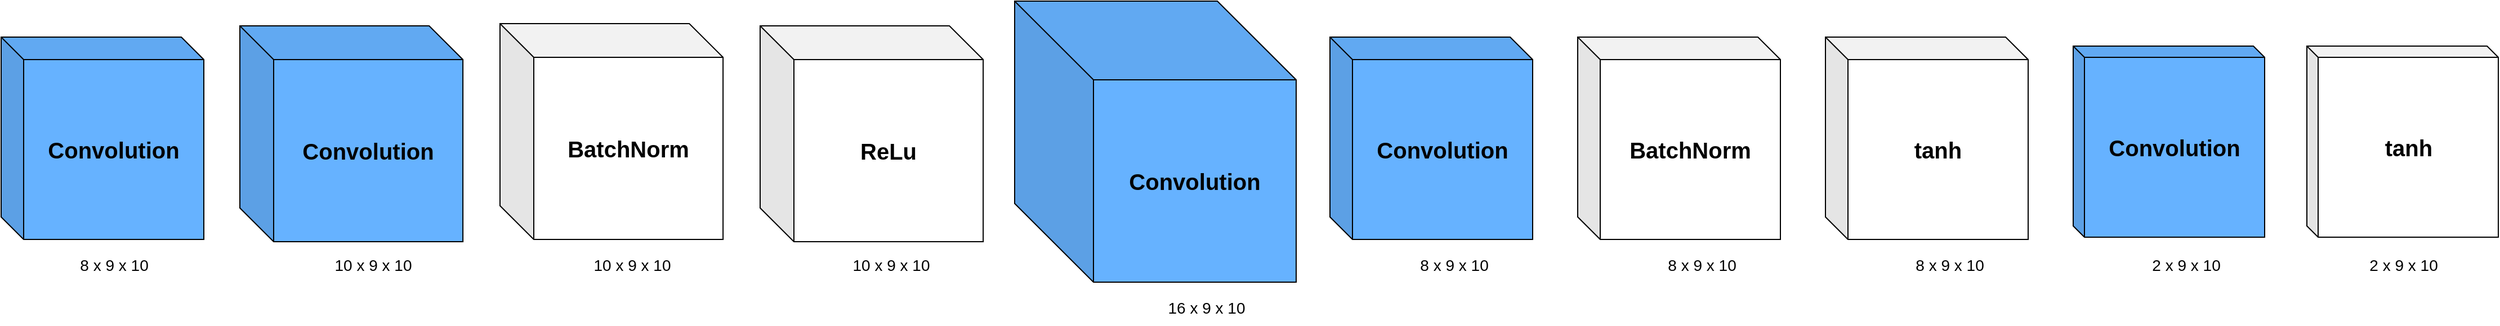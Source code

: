 <mxfile version="24.0.9" type="github">
  <diagram name="第 1 页" id="sJzgkV0ZMwXedAQlz2ua">
    <mxGraphModel dx="1434" dy="746" grid="1" gridSize="10" guides="1" tooltips="1" connect="1" arrows="1" fold="1" page="1" pageScale="1" pageWidth="827" pageHeight="1169" math="0" shadow="0">
      <root>
        <mxCell id="0" />
        <mxCell id="1" parent="0" />
        <mxCell id="B3VsUosxoPBajxxaBg3H-2" value="Convolution" style="shape=cube;whiteSpace=wrap;html=1;boundedLbl=1;backgroundOutline=1;darkOpacity=0.05;darkOpacity2=0.1;direction=east;rotation=0;flipV=0;flipH=0;size=20;fontSize=20;fontStyle=1;fillColor=#66B2FF;" vertex="1" parent="1">
          <mxGeometry x="20" y="560" width="180" height="180" as="geometry" />
        </mxCell>
        <mxCell id="B3VsUosxoPBajxxaBg3H-3" value="Convolution" style="shape=cube;whiteSpace=wrap;html=1;boundedLbl=1;backgroundOutline=1;darkOpacity=0.05;darkOpacity2=0.1;direction=east;rotation=0;flipV=0;flipH=0;size=30;fontSize=20;fontStyle=1;fillColor=#66B2FF;" vertex="1" parent="1">
          <mxGeometry x="232" y="550" width="198.06" height="192" as="geometry" />
        </mxCell>
        <mxCell id="B3VsUosxoPBajxxaBg3H-6" value="Convolution" style="shape=cube;whiteSpace=wrap;html=1;boundedLbl=1;backgroundOutline=1;darkOpacity=0.05;darkOpacity2=0.1;direction=east;rotation=0;flipV=0;flipH=0;size=70;fontSize=20;fontStyle=1;fillColor=#66B2FF;" vertex="1" parent="1">
          <mxGeometry x="920" y="528" width="250" height="250" as="geometry" />
        </mxCell>
        <mxCell id="B3VsUosxoPBajxxaBg3H-7" value="8 x 9 x 10" style="text;html=1;align=center;verticalAlign=middle;resizable=0;points=[];autosize=1;strokeColor=none;fillColor=none;fontSize=14;" vertex="1" parent="1">
          <mxGeometry x="80" y="748" width="80" height="30" as="geometry" />
        </mxCell>
        <mxCell id="B3VsUosxoPBajxxaBg3H-8" value="Convolution" style="shape=cube;whiteSpace=wrap;html=1;boundedLbl=1;backgroundOutline=1;darkOpacity=0.05;darkOpacity2=0.1;direction=east;rotation=0;flipV=0;flipH=0;fontSize=20;fontStyle=1;fillColor=#66B2FF;" vertex="1" parent="1">
          <mxGeometry x="1200" y="560" width="180" height="180" as="geometry" />
        </mxCell>
        <mxCell id="B3VsUosxoPBajxxaBg3H-9" value="BatchNorm" style="shape=cube;whiteSpace=wrap;html=1;boundedLbl=1;backgroundOutline=1;darkOpacity=0.05;darkOpacity2=0.1;direction=east;rotation=0;flipV=0;flipH=0;fontSize=20;fontStyle=1" vertex="1" parent="1">
          <mxGeometry x="1420" y="560" width="180" height="180" as="geometry" />
        </mxCell>
        <mxCell id="B3VsUosxoPBajxxaBg3H-10" value="tanh" style="shape=cube;whiteSpace=wrap;html=1;boundedLbl=1;backgroundOutline=1;darkOpacity=0.05;darkOpacity2=0.1;direction=east;rotation=0;flipV=0;flipH=0;fontSize=20;fontStyle=1" vertex="1" parent="1">
          <mxGeometry x="1640" y="560" width="180" height="180" as="geometry" />
        </mxCell>
        <mxCell id="B3VsUosxoPBajxxaBg3H-11" value="Convolution" style="shape=cube;whiteSpace=wrap;html=1;boundedLbl=1;backgroundOutline=1;darkOpacity=0.05;darkOpacity2=0.1;direction=east;rotation=0;flipV=0;flipH=0;size=10;fontSize=20;fontStyle=1;fillColor=#66B2FF;" vertex="1" parent="1">
          <mxGeometry x="1860" y="568" width="170" height="170" as="geometry" />
        </mxCell>
        <mxCell id="B3VsUosxoPBajxxaBg3H-13" value="10 x 9 x 10" style="text;html=1;align=center;verticalAlign=middle;resizable=0;points=[];autosize=1;strokeColor=none;fillColor=none;fontSize=14;" vertex="1" parent="1">
          <mxGeometry x="305" y="748" width="90" height="30" as="geometry" />
        </mxCell>
        <mxCell id="B3VsUosxoPBajxxaBg3H-14" value="BatchNorm" style="shape=cube;whiteSpace=wrap;html=1;boundedLbl=1;backgroundOutline=1;darkOpacity=0.05;darkOpacity2=0.1;direction=east;rotation=0;flipV=0;flipH=0;size=30;fontSize=20;fontStyle=1" vertex="1" parent="1">
          <mxGeometry x="463" y="548" width="198.06" height="192" as="geometry" />
        </mxCell>
        <mxCell id="B3VsUosxoPBajxxaBg3H-15" value="10 x 9 x 10" style="text;html=1;align=center;verticalAlign=middle;resizable=0;points=[];autosize=1;strokeColor=none;fillColor=none;fontSize=14;" vertex="1" parent="1">
          <mxGeometry x="535" y="748" width="90" height="30" as="geometry" />
        </mxCell>
        <mxCell id="B3VsUosxoPBajxxaBg3H-16" value="ReLu" style="shape=cube;whiteSpace=wrap;html=1;boundedLbl=1;backgroundOutline=1;darkOpacity=0.05;darkOpacity2=0.1;direction=east;rotation=0;flipV=0;flipH=0;size=30;fontSize=20;fontStyle=1" vertex="1" parent="1">
          <mxGeometry x="694" y="550" width="198.06" height="192" as="geometry" />
        </mxCell>
        <mxCell id="B3VsUosxoPBajxxaBg3H-17" value="10 x 9 x 10" style="text;html=1;align=center;verticalAlign=middle;resizable=0;points=[];autosize=1;strokeColor=none;fillColor=none;fontSize=14;" vertex="1" parent="1">
          <mxGeometry x="765" y="748" width="90" height="30" as="geometry" />
        </mxCell>
        <mxCell id="B3VsUosxoPBajxxaBg3H-18" value="tanh" style="shape=cube;whiteSpace=wrap;html=1;boundedLbl=1;backgroundOutline=1;darkOpacity=0.05;darkOpacity2=0.1;direction=east;rotation=0;flipV=0;flipH=0;size=10;fontSize=20;fontStyle=1" vertex="1" parent="1">
          <mxGeometry x="2067.5" y="568" width="170" height="170" as="geometry" />
        </mxCell>
        <mxCell id="B3VsUosxoPBajxxaBg3H-19" value="16 x 9 x 10" style="text;html=1;align=center;verticalAlign=middle;resizable=0;points=[];autosize=1;strokeColor=none;fillColor=none;fontSize=14;" vertex="1" parent="1">
          <mxGeometry x="1045" y="786" width="90" height="30" as="geometry" />
        </mxCell>
        <mxCell id="B3VsUosxoPBajxxaBg3H-20" value="8 x 9 x 10" style="text;html=1;align=center;verticalAlign=middle;resizable=0;points=[];autosize=1;strokeColor=none;fillColor=none;fontSize=14;" vertex="1" parent="1">
          <mxGeometry x="1270" y="748" width="80" height="30" as="geometry" />
        </mxCell>
        <mxCell id="B3VsUosxoPBajxxaBg3H-21" value="8 x 9 x 10" style="text;html=1;align=center;verticalAlign=middle;resizable=0;points=[];autosize=1;strokeColor=none;fillColor=none;fontSize=14;" vertex="1" parent="1">
          <mxGeometry x="1490" y="748" width="80" height="30" as="geometry" />
        </mxCell>
        <mxCell id="B3VsUosxoPBajxxaBg3H-22" value="8 x 9 x 10" style="text;html=1;align=center;verticalAlign=middle;resizable=0;points=[];autosize=1;strokeColor=none;fillColor=none;fontSize=14;" vertex="1" parent="1">
          <mxGeometry x="1710" y="748" width="80" height="30" as="geometry" />
        </mxCell>
        <mxCell id="B3VsUosxoPBajxxaBg3H-23" value="2 x 9 x 10" style="text;html=1;align=center;verticalAlign=middle;resizable=0;points=[];autosize=1;strokeColor=none;fillColor=none;fontSize=14;" vertex="1" parent="1">
          <mxGeometry x="1920" y="748" width="80" height="30" as="geometry" />
        </mxCell>
        <mxCell id="B3VsUosxoPBajxxaBg3H-24" value="2 x 9 x 10" style="text;html=1;align=center;verticalAlign=middle;resizable=0;points=[];autosize=1;strokeColor=none;fillColor=none;fontSize=14;" vertex="1" parent="1">
          <mxGeometry x="2112.5" y="748" width="80" height="30" as="geometry" />
        </mxCell>
      </root>
    </mxGraphModel>
  </diagram>
</mxfile>
